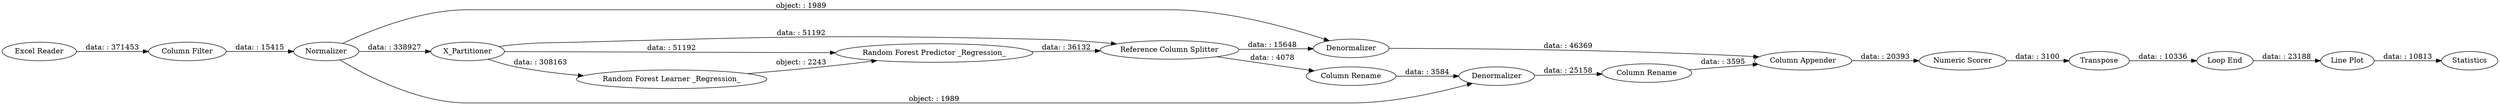 digraph {
	"-7648266249673640979_81" [label=X_Partitioner]
	"-7648266249673640979_23" [label="Column Filter"]
	"-7648266249673640979_32" [label="Column Appender"]
	"-7648266249673640979_27" [label="Reference Column Splitter"]
	"-7648266249673640979_59" [label=Transpose]
	"-7648266249673640979_85" [label="Line Plot"]
	"-7648266249673640979_28" [label=Denormalizer]
	"-7648266249673640979_34" [label="Excel Reader"]
	"-7648266249673640979_26" [label=Normalizer]
	"-7648266249673640979_82" [label="Random Forest Learner _Regression_"]
	"-7648266249673640979_80" [label=Statistics]
	"-7648266249673640979_31" [label="Column Rename"]
	"-7648266249673640979_83" [label="Random Forest Predictor _Regression_"]
	"-7648266249673640979_30" [label="Column Rename"]
	"-7648266249673640979_33" [label="Numeric Scorer"]
	"-7648266249673640979_72" [label="Loop End"]
	"-7648266249673640979_29" [label=Denormalizer]
	"-7648266249673640979_83" -> "-7648266249673640979_27" [label="data: : 36132"]
	"-7648266249673640979_59" -> "-7648266249673640979_72" [label="data: : 10336"]
	"-7648266249673640979_31" -> "-7648266249673640979_32" [label="data: : 3595"]
	"-7648266249673640979_27" -> "-7648266249673640979_30" [label="data: : 4078"]
	"-7648266249673640979_29" -> "-7648266249673640979_31" [label="data: : 25158"]
	"-7648266249673640979_28" -> "-7648266249673640979_32" [label="data: : 46369"]
	"-7648266249673640979_26" -> "-7648266249673640979_28" [label="object: : 1989"]
	"-7648266249673640979_33" -> "-7648266249673640979_59" [label="data: : 3100"]
	"-7648266249673640979_81" -> "-7648266249673640979_82" [label="data: : 308163"]
	"-7648266249673640979_82" -> "-7648266249673640979_83" [label="object: : 2243"]
	"-7648266249673640979_81" -> "-7648266249673640979_27" [label="data: : 51192"]
	"-7648266249673640979_72" -> "-7648266249673640979_85" [label="data: : 23188"]
	"-7648266249673640979_26" -> "-7648266249673640979_81" [label="data: : 338927"]
	"-7648266249673640979_23" -> "-7648266249673640979_26" [label="data: : 15415"]
	"-7648266249673640979_26" -> "-7648266249673640979_29" [label="object: : 1989"]
	"-7648266249673640979_34" -> "-7648266249673640979_23" [label="data: : 371453"]
	"-7648266249673640979_30" -> "-7648266249673640979_29" [label="data: : 3584"]
	"-7648266249673640979_32" -> "-7648266249673640979_33" [label="data: : 20393"]
	"-7648266249673640979_81" -> "-7648266249673640979_83" [label="data: : 51192"]
	"-7648266249673640979_85" -> "-7648266249673640979_80" [label="data: : 10813"]
	"-7648266249673640979_27" -> "-7648266249673640979_28" [label="data: : 15648"]
	rankdir=LR
}
